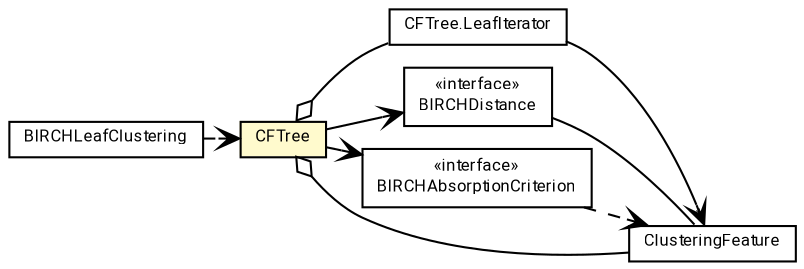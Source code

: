 #!/usr/local/bin/dot
#
# Class diagram 
# Generated by UMLGraph version R5_7_2-60-g0e99a6 (http://www.spinellis.gr/umlgraph/)
#

digraph G {
	graph [fontnames="svg"]
	edge [fontname="Roboto",fontsize=7,labelfontname="Roboto",labelfontsize=7,color="black"];
	node [fontname="Roboto",fontcolor="black",fontsize=8,shape=plaintext,margin=0,width=0,height=0];
	nodesep=0.15;
	ranksep=0.25;
	rankdir=LR;
	// de.lmu.ifi.dbs.elki.algorithm.clustering.hierarchical.birch.BIRCHLeafClustering
	c2087773 [label=<<table title="de.lmu.ifi.dbs.elki.algorithm.clustering.hierarchical.birch.BIRCHLeafClustering" border="0" cellborder="1" cellspacing="0" cellpadding="2" href="BIRCHLeafClustering.html" target="_parent">
		<tr><td><table border="0" cellspacing="0" cellpadding="1">
		<tr><td align="center" balign="center"> <font face="Roboto">BIRCHLeafClustering</font> </td></tr>
		</table></td></tr>
		</table>>, URL="BIRCHLeafClustering.html"];
	// de.lmu.ifi.dbs.elki.algorithm.clustering.hierarchical.birch.CFTree
	c2087777 [label=<<table title="de.lmu.ifi.dbs.elki.algorithm.clustering.hierarchical.birch.CFTree" border="0" cellborder="1" cellspacing="0" cellpadding="2" bgcolor="lemonChiffon" href="CFTree.html" target="_parent">
		<tr><td><table border="0" cellspacing="0" cellpadding="1">
		<tr><td align="center" balign="center"> <font face="Roboto">CFTree</font> </td></tr>
		</table></td></tr>
		</table>>, URL="CFTree.html"];
	// de.lmu.ifi.dbs.elki.algorithm.clustering.hierarchical.birch.CFTree.LeafIterator
	c2087778 [label=<<table title="de.lmu.ifi.dbs.elki.algorithm.clustering.hierarchical.birch.CFTree.LeafIterator" border="0" cellborder="1" cellspacing="0" cellpadding="2" href="CFTree.LeafIterator.html" target="_parent">
		<tr><td><table border="0" cellspacing="0" cellpadding="1">
		<tr><td align="center" balign="center"> <font face="Roboto">CFTree.LeafIterator</font> </td></tr>
		</table></td></tr>
		</table>>, URL="CFTree.LeafIterator.html"];
	// de.lmu.ifi.dbs.elki.algorithm.clustering.hierarchical.birch.BIRCHDistance
	c2087784 [label=<<table title="de.lmu.ifi.dbs.elki.algorithm.clustering.hierarchical.birch.BIRCHDistance" border="0" cellborder="1" cellspacing="0" cellpadding="2" href="BIRCHDistance.html" target="_parent">
		<tr><td><table border="0" cellspacing="0" cellpadding="1">
		<tr><td align="center" balign="center"> &#171;interface&#187; </td></tr>
		<tr><td align="center" balign="center"> <font face="Roboto">BIRCHDistance</font> </td></tr>
		</table></td></tr>
		</table>>, URL="BIRCHDistance.html"];
	// de.lmu.ifi.dbs.elki.algorithm.clustering.hierarchical.birch.BIRCHAbsorptionCriterion
	c2087789 [label=<<table title="de.lmu.ifi.dbs.elki.algorithm.clustering.hierarchical.birch.BIRCHAbsorptionCriterion" border="0" cellborder="1" cellspacing="0" cellpadding="2" href="BIRCHAbsorptionCriterion.html" target="_parent">
		<tr><td><table border="0" cellspacing="0" cellpadding="1">
		<tr><td align="center" balign="center"> &#171;interface&#187; </td></tr>
		<tr><td align="center" balign="center"> <font face="Roboto">BIRCHAbsorptionCriterion</font> </td></tr>
		</table></td></tr>
		</table>>, URL="BIRCHAbsorptionCriterion.html"];
	// de.lmu.ifi.dbs.elki.algorithm.clustering.hierarchical.birch.ClusteringFeature
	c2087792 [label=<<table title="de.lmu.ifi.dbs.elki.algorithm.clustering.hierarchical.birch.ClusteringFeature" border="0" cellborder="1" cellspacing="0" cellpadding="2" href="ClusteringFeature.html" target="_parent">
		<tr><td><table border="0" cellspacing="0" cellpadding="1">
		<tr><td align="center" balign="center"> <font face="Roboto">ClusteringFeature</font> </td></tr>
		</table></td></tr>
		</table>>, URL="ClusteringFeature.html"];
	// de.lmu.ifi.dbs.elki.algorithm.clustering.hierarchical.birch.BIRCHLeafClustering depend de.lmu.ifi.dbs.elki.algorithm.clustering.hierarchical.birch.CFTree
	c2087773 -> c2087777 [arrowhead=open,style=dashed,weight=0];
	// de.lmu.ifi.dbs.elki.algorithm.clustering.hierarchical.birch.CFTree has de.lmu.ifi.dbs.elki.algorithm.clustering.hierarchical.birch.ClusteringFeature
	c2087777 -> c2087792 [arrowhead=none,arrowtail=ediamond,dir=back,weight=4];
	// de.lmu.ifi.dbs.elki.algorithm.clustering.hierarchical.birch.CFTree has de.lmu.ifi.dbs.elki.algorithm.clustering.hierarchical.birch.CFTree.LeafIterator
	c2087777 -> c2087778 [arrowhead=none,arrowtail=ediamond,dir=back,weight=4];
	// de.lmu.ifi.dbs.elki.algorithm.clustering.hierarchical.birch.BIRCHDistance assoc de.lmu.ifi.dbs.elki.algorithm.clustering.hierarchical.birch.ClusteringFeature
	c2087784 -> c2087792 [arrowhead=none,weight=2];
	// de.lmu.ifi.dbs.elki.algorithm.clustering.hierarchical.birch.BIRCHAbsorptionCriterion depend de.lmu.ifi.dbs.elki.algorithm.clustering.hierarchical.birch.ClusteringFeature
	c2087789 -> c2087792 [arrowhead=open,style=dashed,weight=0];
	// de.lmu.ifi.dbs.elki.algorithm.clustering.hierarchical.birch.CFTree navassoc de.lmu.ifi.dbs.elki.algorithm.clustering.hierarchical.birch.BIRCHDistance
	c2087777 -> c2087784 [arrowhead=open,weight=1];
	// de.lmu.ifi.dbs.elki.algorithm.clustering.hierarchical.birch.CFTree navassoc de.lmu.ifi.dbs.elki.algorithm.clustering.hierarchical.birch.BIRCHAbsorptionCriterion
	c2087777 -> c2087789 [arrowhead=open,weight=1];
	// de.lmu.ifi.dbs.elki.algorithm.clustering.hierarchical.birch.CFTree.LeafIterator navassoc de.lmu.ifi.dbs.elki.algorithm.clustering.hierarchical.birch.ClusteringFeature
	c2087778 -> c2087792 [arrowhead=open,weight=1,headlabel="*"];
}

